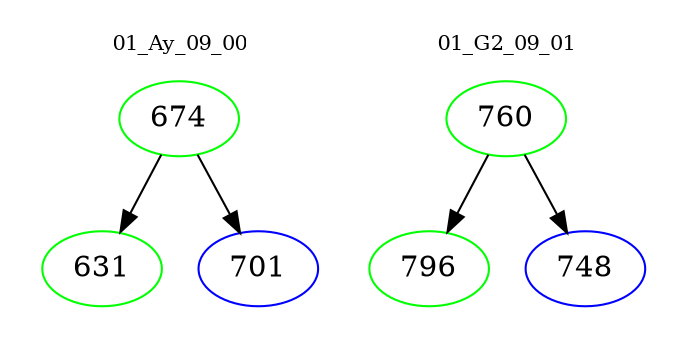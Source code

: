 digraph{
subgraph cluster_0 {
color = white
label = "01_Ay_09_00";
fontsize=10;
T0_674 [label="674", color="green"]
T0_674 -> T0_631 [color="black"]
T0_631 [label="631", color="green"]
T0_674 -> T0_701 [color="black"]
T0_701 [label="701", color="blue"]
}
subgraph cluster_1 {
color = white
label = "01_G2_09_01";
fontsize=10;
T1_760 [label="760", color="green"]
T1_760 -> T1_796 [color="black"]
T1_796 [label="796", color="green"]
T1_760 -> T1_748 [color="black"]
T1_748 [label="748", color="blue"]
}
}
